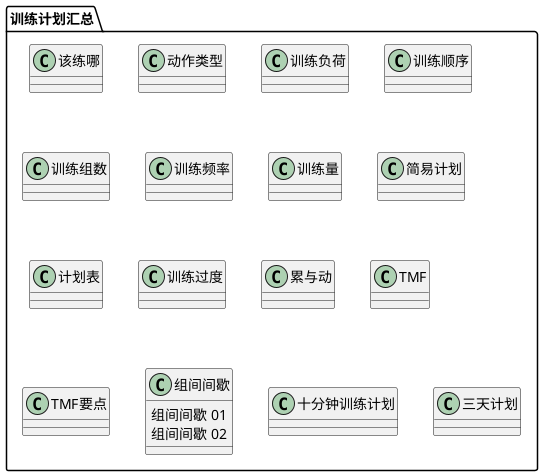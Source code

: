 @startuml
package 训练计划汇总{
class 该练哪
class 动作类型
class 训练负荷
class 训练顺序
class 训练组数
class 训练频率
class 训练量
class 简易计划
class 计划表
class 训练过度
class 累与动
class TMF
class TMF要点
class 组间间歇 {
组间间歇 01
组间间歇 02
}
class 十分钟训练计划
class 三天计划
@enduml
